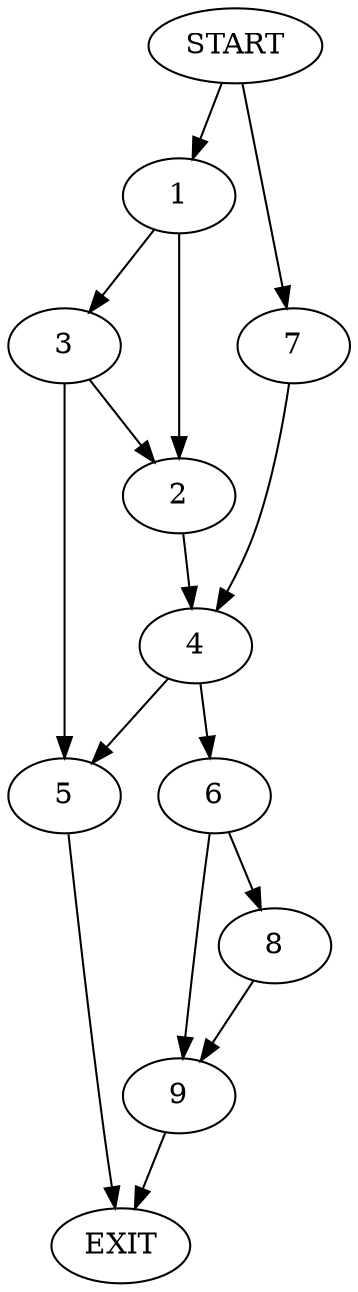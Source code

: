 digraph {
0 [label="START"]
10 [label="EXIT"]
0 -> 1
1 -> 2
1 -> 3
2 -> 4
3 -> 2
3 -> 5
5 -> 10
4 -> 6
4 -> 5
0 -> 7
7 -> 4
6 -> 8
6 -> 9
8 -> 9
9 -> 10
}

